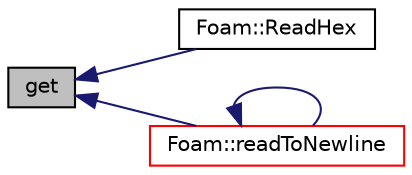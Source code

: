 digraph "get"
{
  bgcolor="transparent";
  edge [fontname="Helvetica",fontsize="10",labelfontname="Helvetica",labelfontsize="10"];
  node [fontname="Helvetica",fontsize="10",shape=record];
  rankdir="LR";
  Node1 [label="get",height=0.2,width=0.4,color="black", fillcolor="grey75", style="filled" fontcolor="black"];
  Node1 -> Node2 [dir="back",color="midnightblue",fontsize="10",style="solid",fontname="Helvetica"];
  Node2 [label="Foam::ReadHex",height=0.2,width=0.4,color="black",URL="$namespaceFoam.html#a3dc913ccbd5568edb717c84951737147",tooltip="Read a hex label from an input stream. "];
  Node1 -> Node3 [dir="back",color="midnightblue",fontsize="10",style="solid",fontname="Helvetica"];
  Node3 [label="Foam::readToNewline",height=0.2,width=0.4,color="red",URL="$namespaceFoam.html#af309218816d851bbf27003e325097351"];
  Node3 -> Node3 [dir="back",color="midnightblue",fontsize="10",style="solid",fontname="Helvetica"];
}
